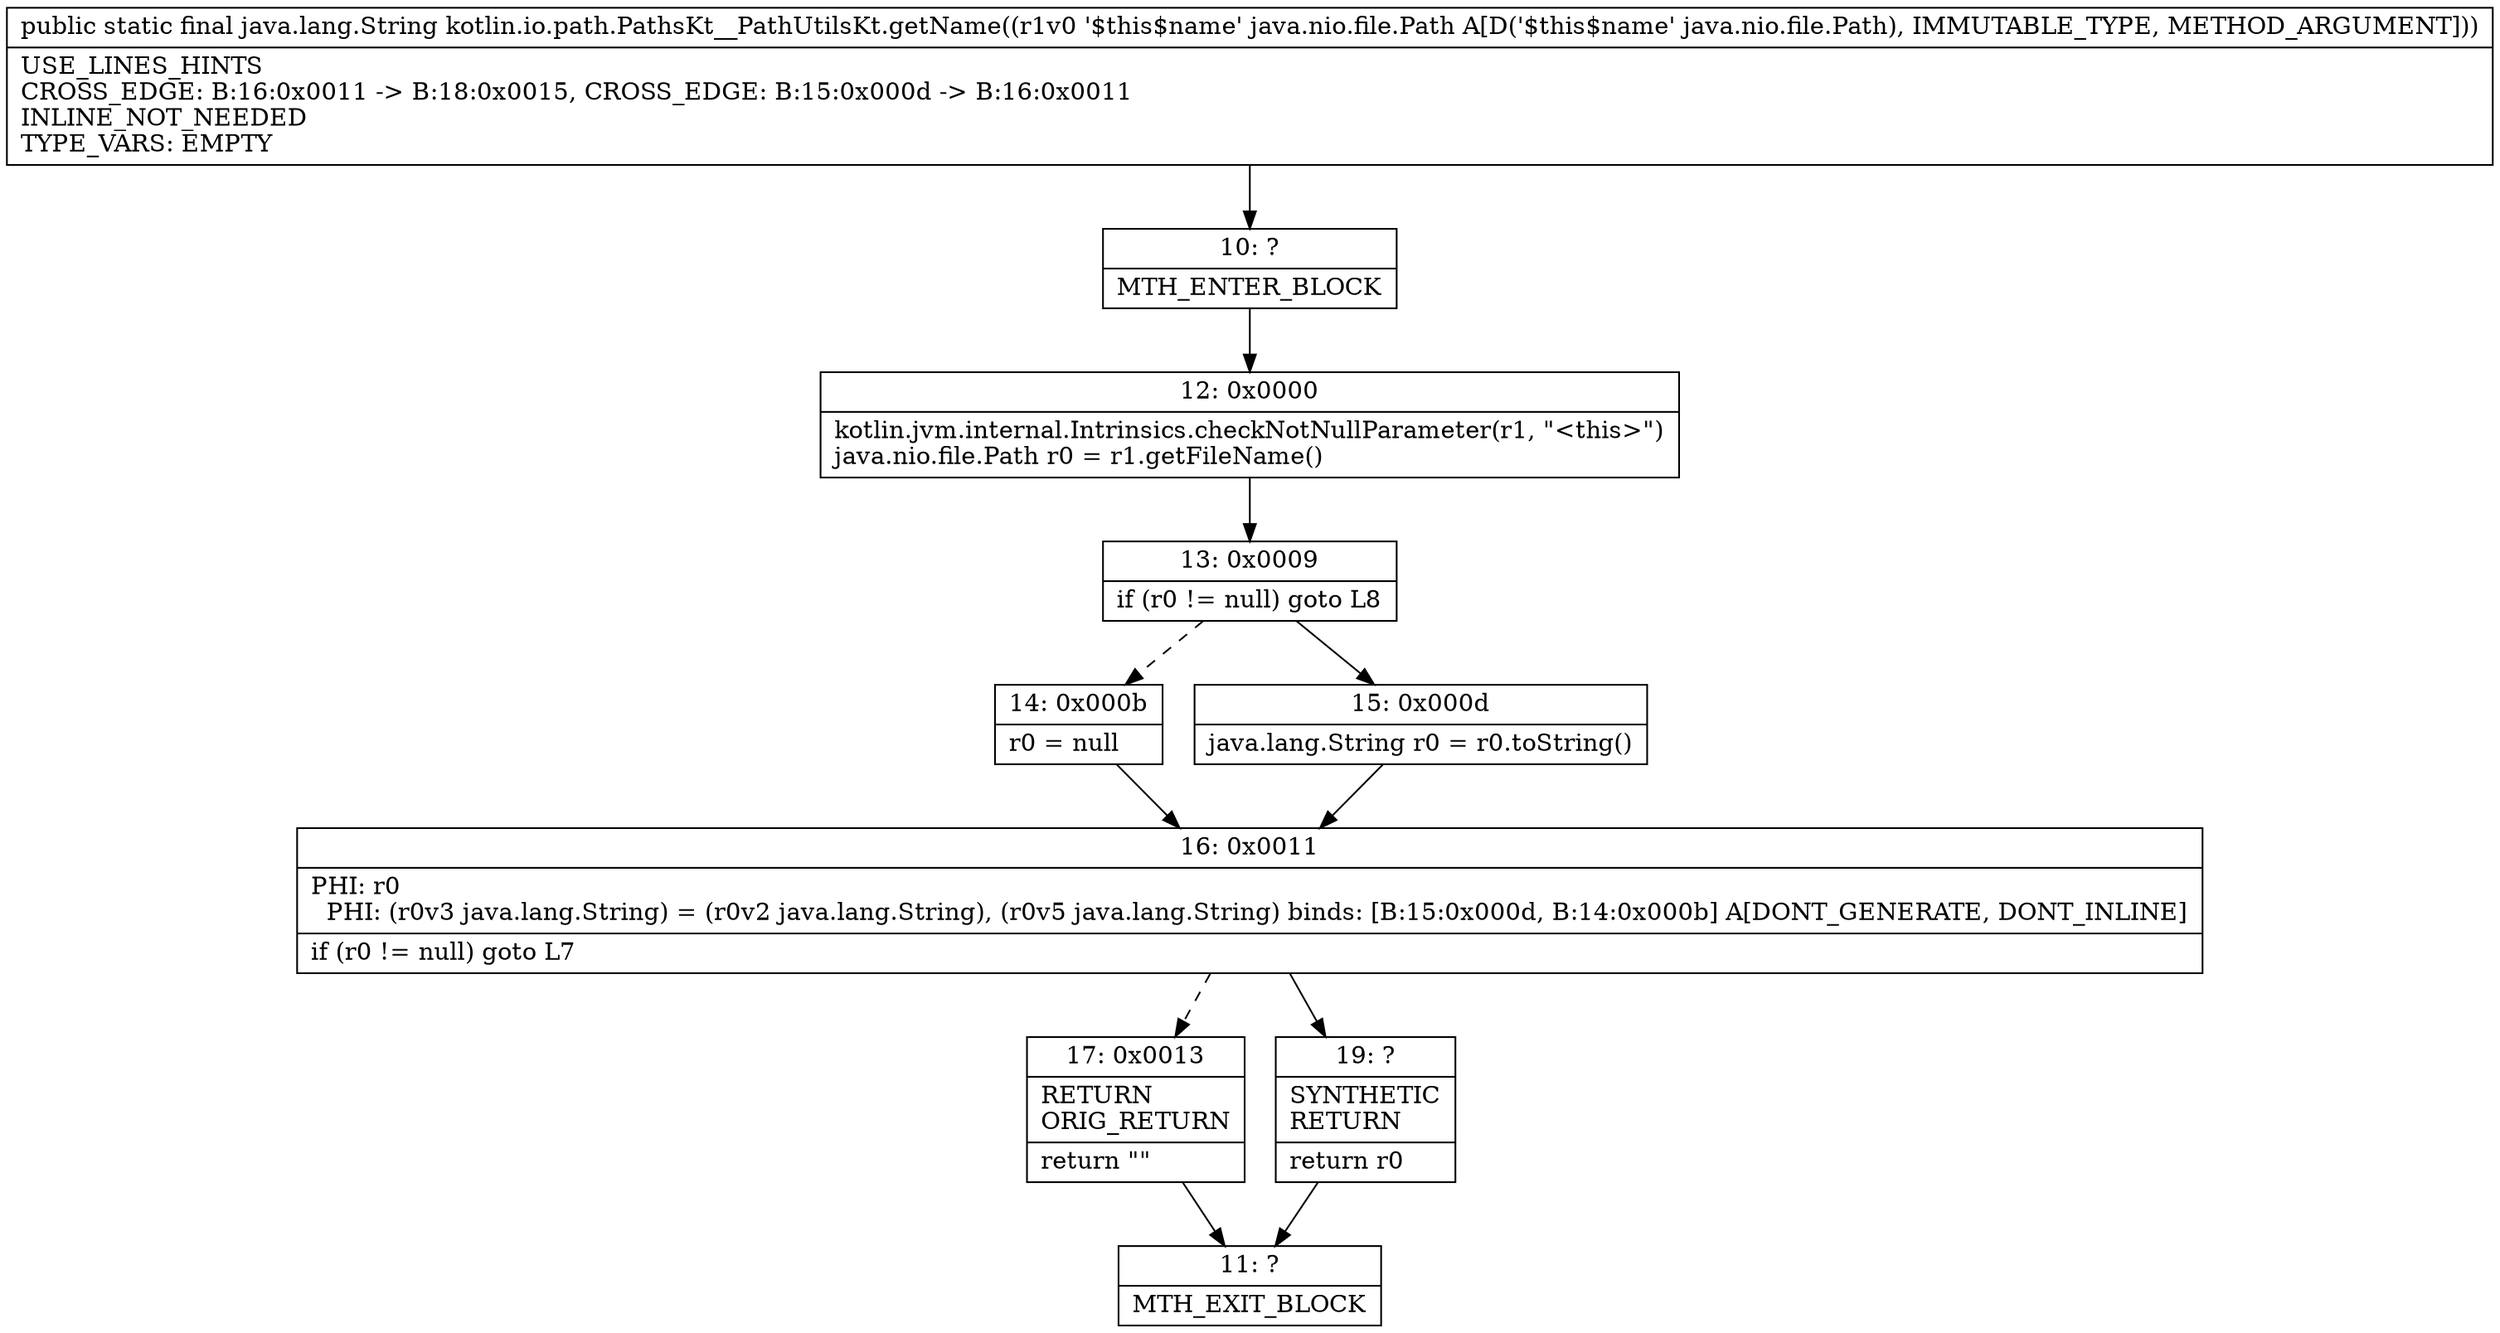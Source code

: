 digraph "CFG forkotlin.io.path.PathsKt__PathUtilsKt.getName(Ljava\/nio\/file\/Path;)Ljava\/lang\/String;" {
Node_10 [shape=record,label="{10\:\ ?|MTH_ENTER_BLOCK\l}"];
Node_12 [shape=record,label="{12\:\ 0x0000|kotlin.jvm.internal.Intrinsics.checkNotNullParameter(r1, \"\<this\>\")\ljava.nio.file.Path r0 = r1.getFileName()\l}"];
Node_13 [shape=record,label="{13\:\ 0x0009|if (r0 != null) goto L8\l}"];
Node_14 [shape=record,label="{14\:\ 0x000b|r0 = null\l}"];
Node_16 [shape=record,label="{16\:\ 0x0011|PHI: r0 \l  PHI: (r0v3 java.lang.String) = (r0v2 java.lang.String), (r0v5 java.lang.String) binds: [B:15:0x000d, B:14:0x000b] A[DONT_GENERATE, DONT_INLINE]\l|if (r0 != null) goto L7\l}"];
Node_17 [shape=record,label="{17\:\ 0x0013|RETURN\lORIG_RETURN\l|return \"\"\l}"];
Node_11 [shape=record,label="{11\:\ ?|MTH_EXIT_BLOCK\l}"];
Node_19 [shape=record,label="{19\:\ ?|SYNTHETIC\lRETURN\l|return r0\l}"];
Node_15 [shape=record,label="{15\:\ 0x000d|java.lang.String r0 = r0.toString()\l}"];
MethodNode[shape=record,label="{public static final java.lang.String kotlin.io.path.PathsKt__PathUtilsKt.getName((r1v0 '$this$name' java.nio.file.Path A[D('$this$name' java.nio.file.Path), IMMUTABLE_TYPE, METHOD_ARGUMENT]))  | USE_LINES_HINTS\lCROSS_EDGE: B:16:0x0011 \-\> B:18:0x0015, CROSS_EDGE: B:15:0x000d \-\> B:16:0x0011\lINLINE_NOT_NEEDED\lTYPE_VARS: EMPTY\l}"];
MethodNode -> Node_10;Node_10 -> Node_12;
Node_12 -> Node_13;
Node_13 -> Node_14[style=dashed];
Node_13 -> Node_15;
Node_14 -> Node_16;
Node_16 -> Node_17[style=dashed];
Node_16 -> Node_19;
Node_17 -> Node_11;
Node_19 -> Node_11;
Node_15 -> Node_16;
}

